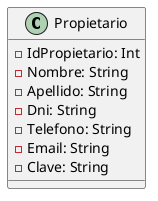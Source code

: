 @startuml inmobiliaria_angel

class Propietario {
    - IdPropietario: Int
    - Nombre: String
    - Apellido: String
    - Dni: String
    - Telefono: String
    - Email: String
    - Clave: String
}

@enduml
